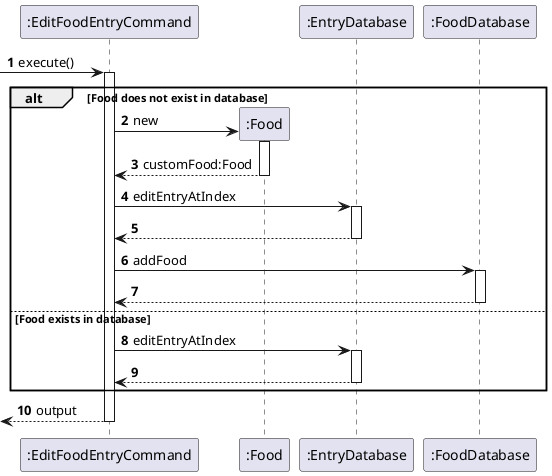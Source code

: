 @startuml
'https://plantuml.com/sequence-diagram

autonumber

-> ":EditFoodEntryCommand": execute()
activate ":EditFoodEntryCommand"
alt Food does not exist in database

    create ":Food"
    ":EditFoodEntryCommand" -> ":Food" : new
    activate ":Food"
    return customFood:Food

    ":EditFoodEntryCommand" -> ":EntryDatabase" : editEntryAtIndex
    activate ":EntryDatabase"
    return

    ":EditFoodEntryCommand" -> ":FoodDatabase" : addFood
    activate ":FoodDatabase"
    return

else Food exists in database

    ":EditFoodEntryCommand" -> ":EntryDatabase" : editEntryAtIndex
    activate ":EntryDatabase"
    return

end
return output

@enduml
